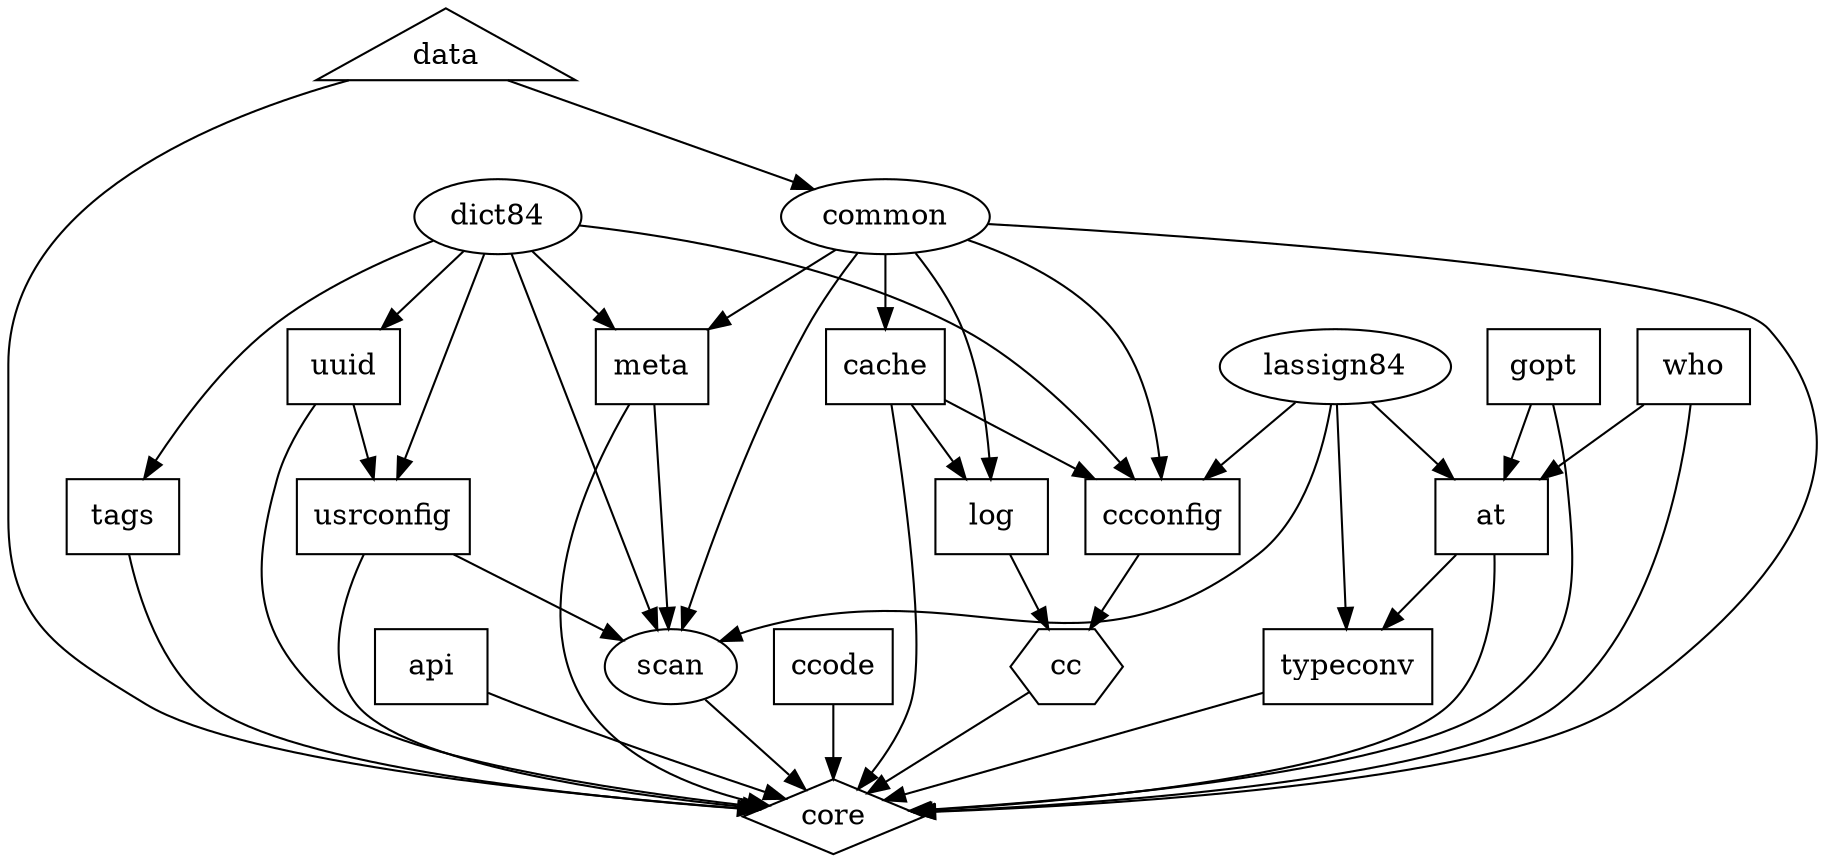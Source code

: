 //	Package	 Notes		Dependencies
//	=======	 =====		============
//	at	 #line mgmt	<-- who lassign84
//	cache	 result cache	<-- common
//	common	 general utils	<-- data
//	data	 data file stor	<--
//	dict84	 Fwd-compat	<--
//	lassign84 Fwd-compat	<--
//	scan	 static scanner	<-- common dict84 lassign84 usrconfig meta /core(msg) core(TeapotRequire)
//	typeconv cproc types	<-- at lassign84
//	uuid	 code digest	<-- dict84
//	who	 current file	<--
//	usrconfig usr options	<-- uuid dict84
//	meta	 teapot meta	<-- dict84
//	tags	 indicator mgmt	<--
//	ccconfig CC config	<-- common cache
//	log	 Log files	<-- common cache
//	gopt	 Global options	<--
//	=======	 =====		============
//	
//	TODO
//		api	(stubs mgmt)
//		ccode	(collection)

strict digraph {
	//	Frontend
	core		[shape="diamond"];

	//	Backend (External CC)
	cc		[shape="hexagon"];

	//	Stateless functionality.
	common		[];
	dict84		[];
	lassign84	[];
	//	Only transient state during operation.
	scan		[];

	//	File container
	data		[shape="triangle"];

	//	System state (in-memory databases)
	api		[shape="box"];
	at		[shape="box"];
	cache		[shape="box"];
	ccconfig	[shape="box"];
	ccode		[shape="box"];
	gopt		[shape="box"];
	log		[shape="box"];
	meta		[shape="box"];
	tags		[shape="box"];
	typeconv	[shape="box"];
	usrconfig	[shape="box"];
	uuid		[shape="box"];
	who		[shape="box"];

	//	Dependencies

	at		->	typeconv;
	cache		->	ccconfig;
	cache		->	log;
	common		->	cache;
	common		->	ccconfig;
	common		->	log;
	common		->	meta;
	common		->	scan;
	data		->	common;
	dict84		->	ccconfig;
	dict84		->	meta;
	dict84		->	scan;
	dict84		->	tags;
	dict84		->	usrconfig;
	dict84		->	uuid;
	gopt		->	at;
	lassign84	->	at;
	lassign84	->	ccconfig;
	lassign84	->	scan;
	lassign84	->	typeconv;
	meta		->	scan;
	usrconfig	->	scan;
	uuid		->	usrconfig;
	who		->	at;

	ccconfig	->	cc;
	log		->	cc;

	api		->	core;
	at		->	core;
	cache		->	core;
	cc		->	core;
	ccode		->	core;
	common		->	core;
	data		->	core;
	gopt		->	core;
	meta		->	core;
	scan		->	core;
	tags		->	core;
	typeconv	->	core;
	usrconfig	->	core;
	uuid		->	core;
	who		->	core;
}
